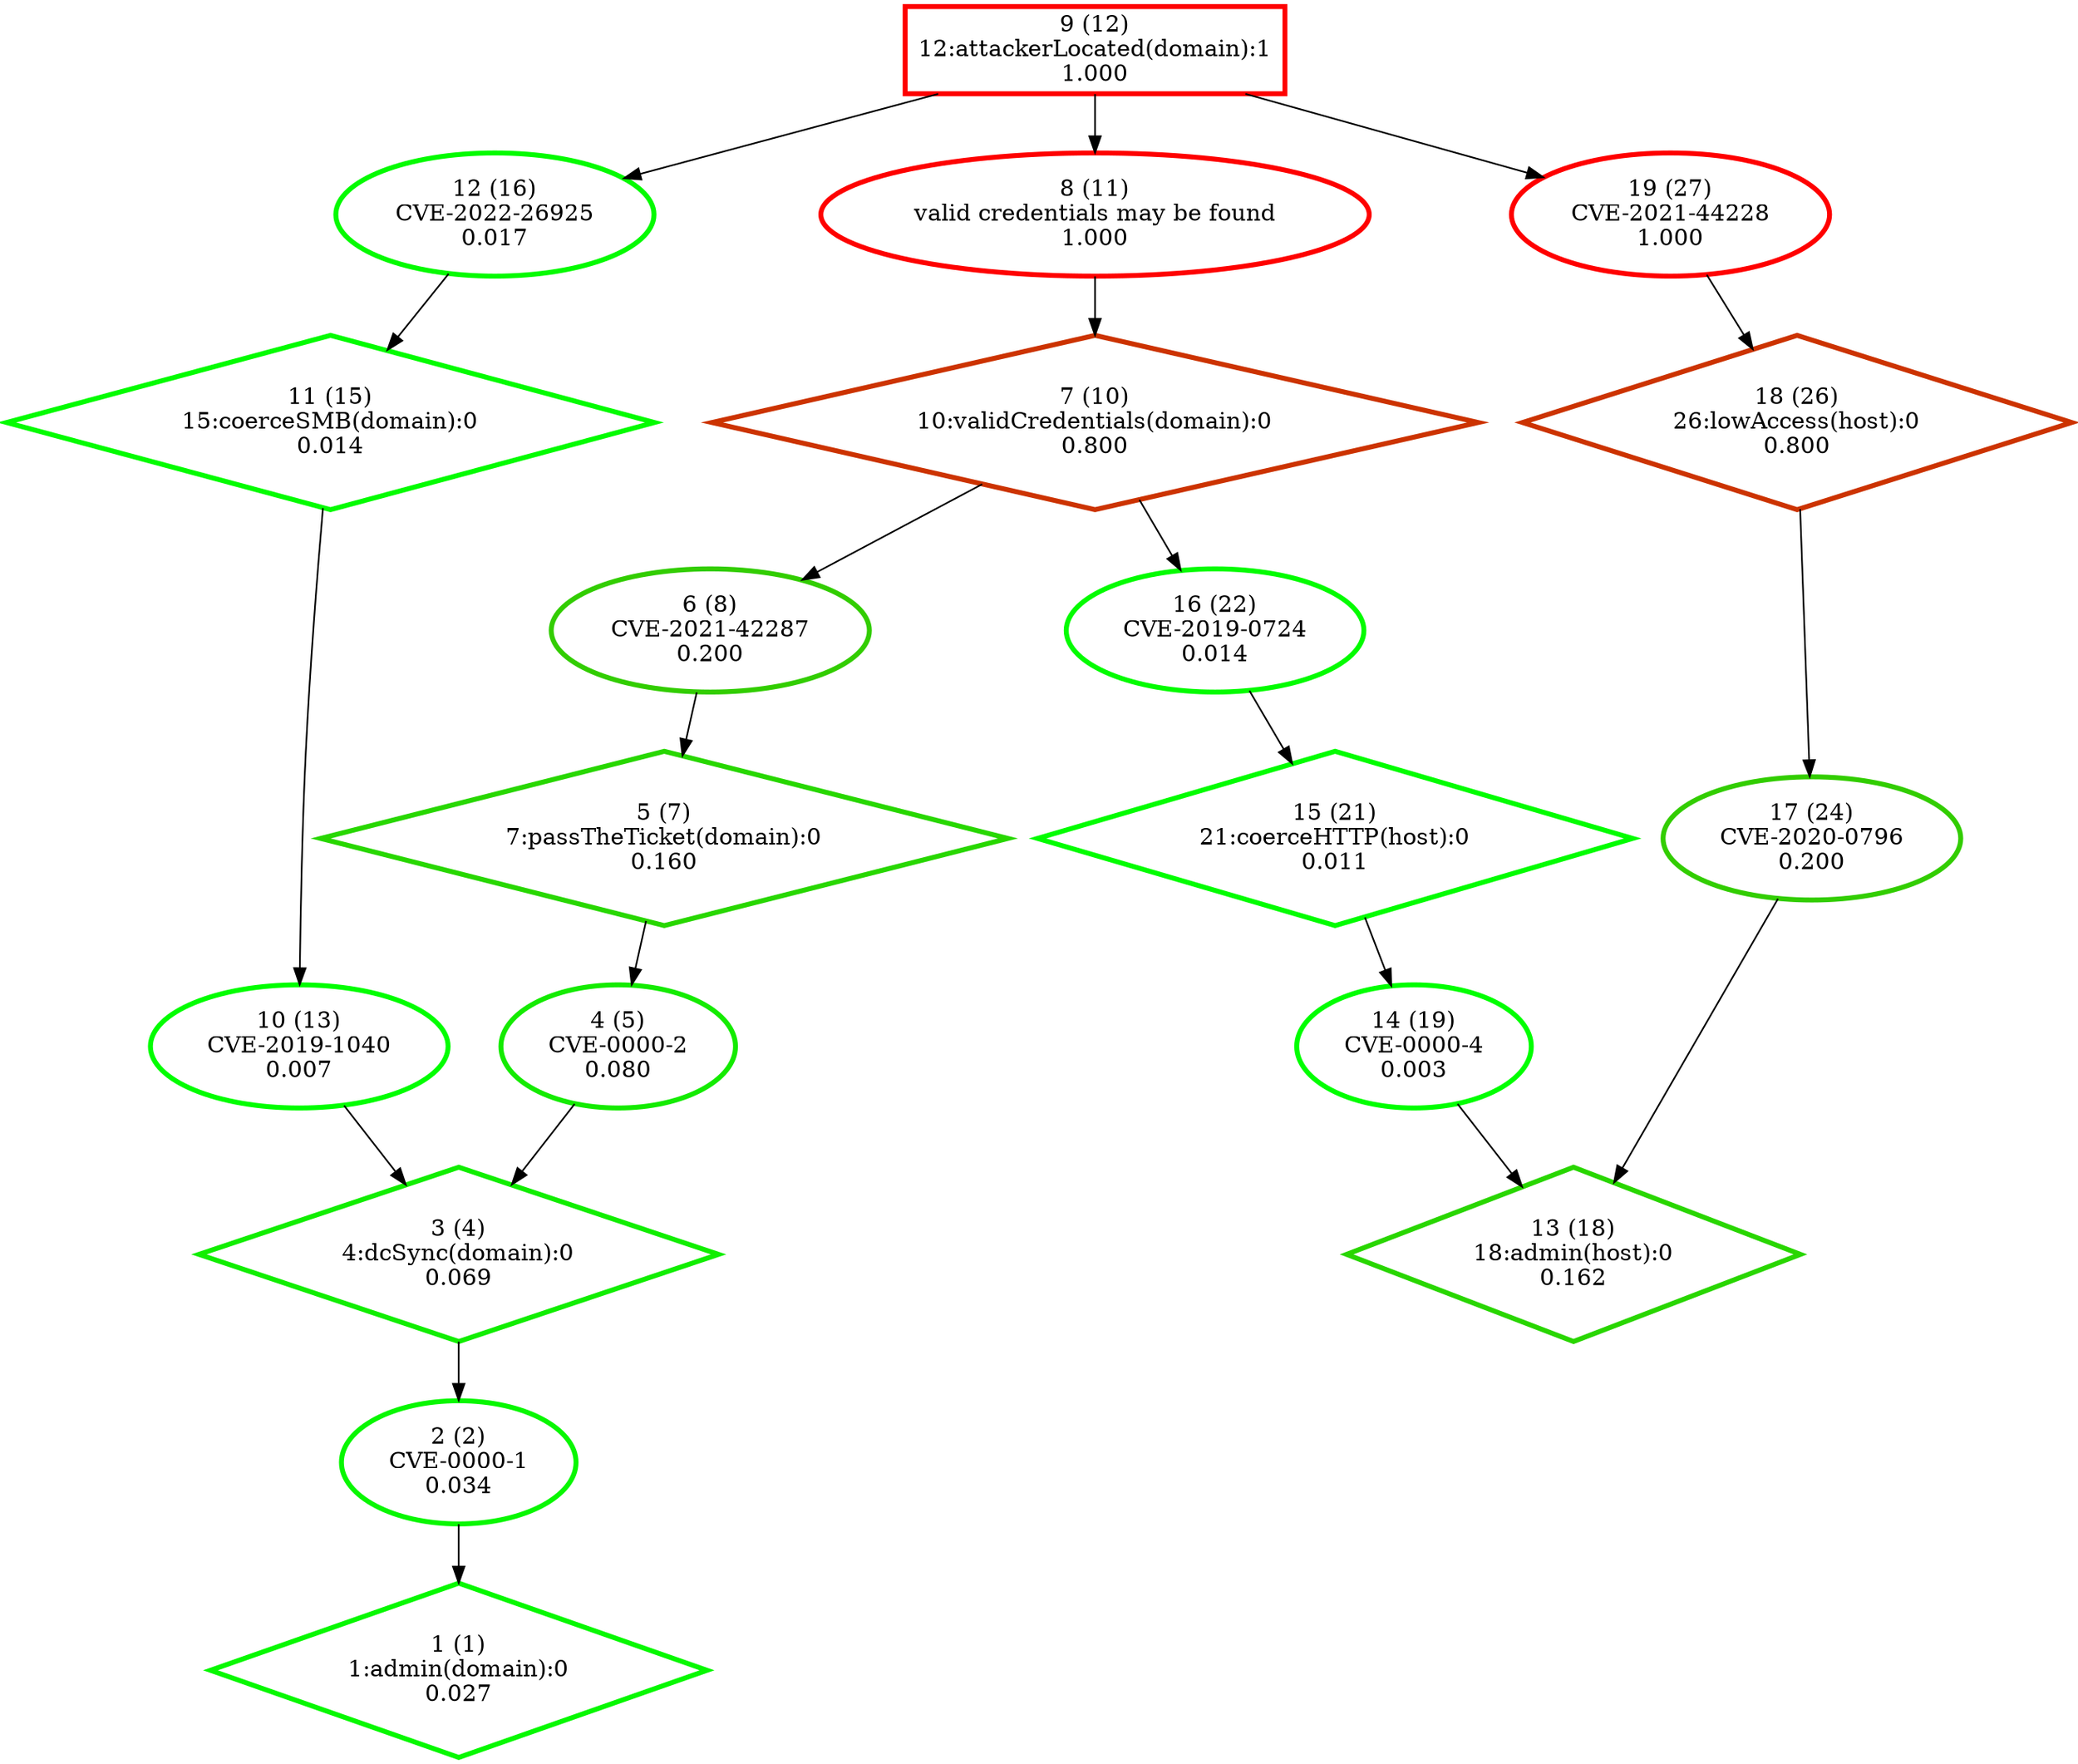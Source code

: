 digraph G {
  1 [label="1 (1)\n1:admin(domain):0\n0.027", color="#07F800", penwidth=3, shape="diamond"];
  2 [label="2 (2)\nCVE-0000-1\n0.034", color="#08F700", penwidth=3, shape="ellipse"];
  3 [label="3 (4)\n4:dcSync(domain):0\n0.069", color="#11EE00", penwidth=3, shape="diamond"];
  4 [label="4 (5)\nCVE-0000-2\n0.080", color="#14EB00", penwidth=3, shape="ellipse"];
  5 [label="5 (7)\n7:passTheTicket(domain):0\n0.160", color="#28D700", penwidth=3, shape="diamond"];
  6 [label="6 (8)\nCVE-2021-42287\n0.200", color="#32CD00", penwidth=3, shape="ellipse"];
  7 [label="7 (10)\n10:validCredentials(domain):0\n0.800", color="#CC3300", penwidth=3, shape="diamond"];
  8 [label="8 (11)\nvalid credentials may be found\n1.000", color="#FE0100", penwidth=3, shape="ellipse"];
  9 [label="9 (12)\n12:attackerLocated(domain):1\n1.000", color="#FE0100", penwidth=3, shape="box"];
  10 [label="10 (13)\nCVE-2019-1040\n0.007", color="#01FE00", penwidth=3, shape="ellipse"];
  11 [label="11 (15)\n15:coerceSMB(domain):0\n0.014", color="#03FC00", penwidth=3, shape="diamond"];
  12 [label="12 (16)\nCVE-2022-26925\n0.017", color="#04FB00", penwidth=3, shape="ellipse"];
  13 [label="13 (18)\n18:admin(host):0\n0.162", color="#29D600", penwidth=3, shape="diamond"];
  14 [label="14 (19)\nCVE-0000-4\n0.003", color="#00FF00", penwidth=3, shape="ellipse"];
  15 [label="15 (21)\n21:coerceHTTP(host):0\n0.011", color="#02FD00", penwidth=3, shape="diamond"];
  16 [label="16 (22)\nCVE-2019-0724\n0.014", color="#03FC00", penwidth=3, shape="ellipse"];
  17 [label="17 (24)\nCVE-2020-0796\n0.200", color="#32CD00", penwidth=3, shape="ellipse"];
  18 [label="18 (26)\n26:lowAccess(host):0\n0.800", color="#CC3300", penwidth=3, shape="diamond"];
  19 [label="19 (27)\nCVE-2021-44228\n1.000", color="#FF0000", penwidth=3, shape="ellipse"];
  "9" -> "8";
  "9" -> "12";
  "9" -> "19";
  "8" -> "7";
  "7" -> "6";
  "7" -> "16";
  "6" -> "5";
  "5" -> "4";
  "4" -> "3";
  "3" -> "2";
  "12" -> "11";
  "11" -> "10";
  "10" -> "3";
  "2" -> "1";
  "16" -> "15";
  "15" -> "14";
  "14" -> "13";
  "19" -> "18";
  "18" -> "17";
  "17" -> "13";
}